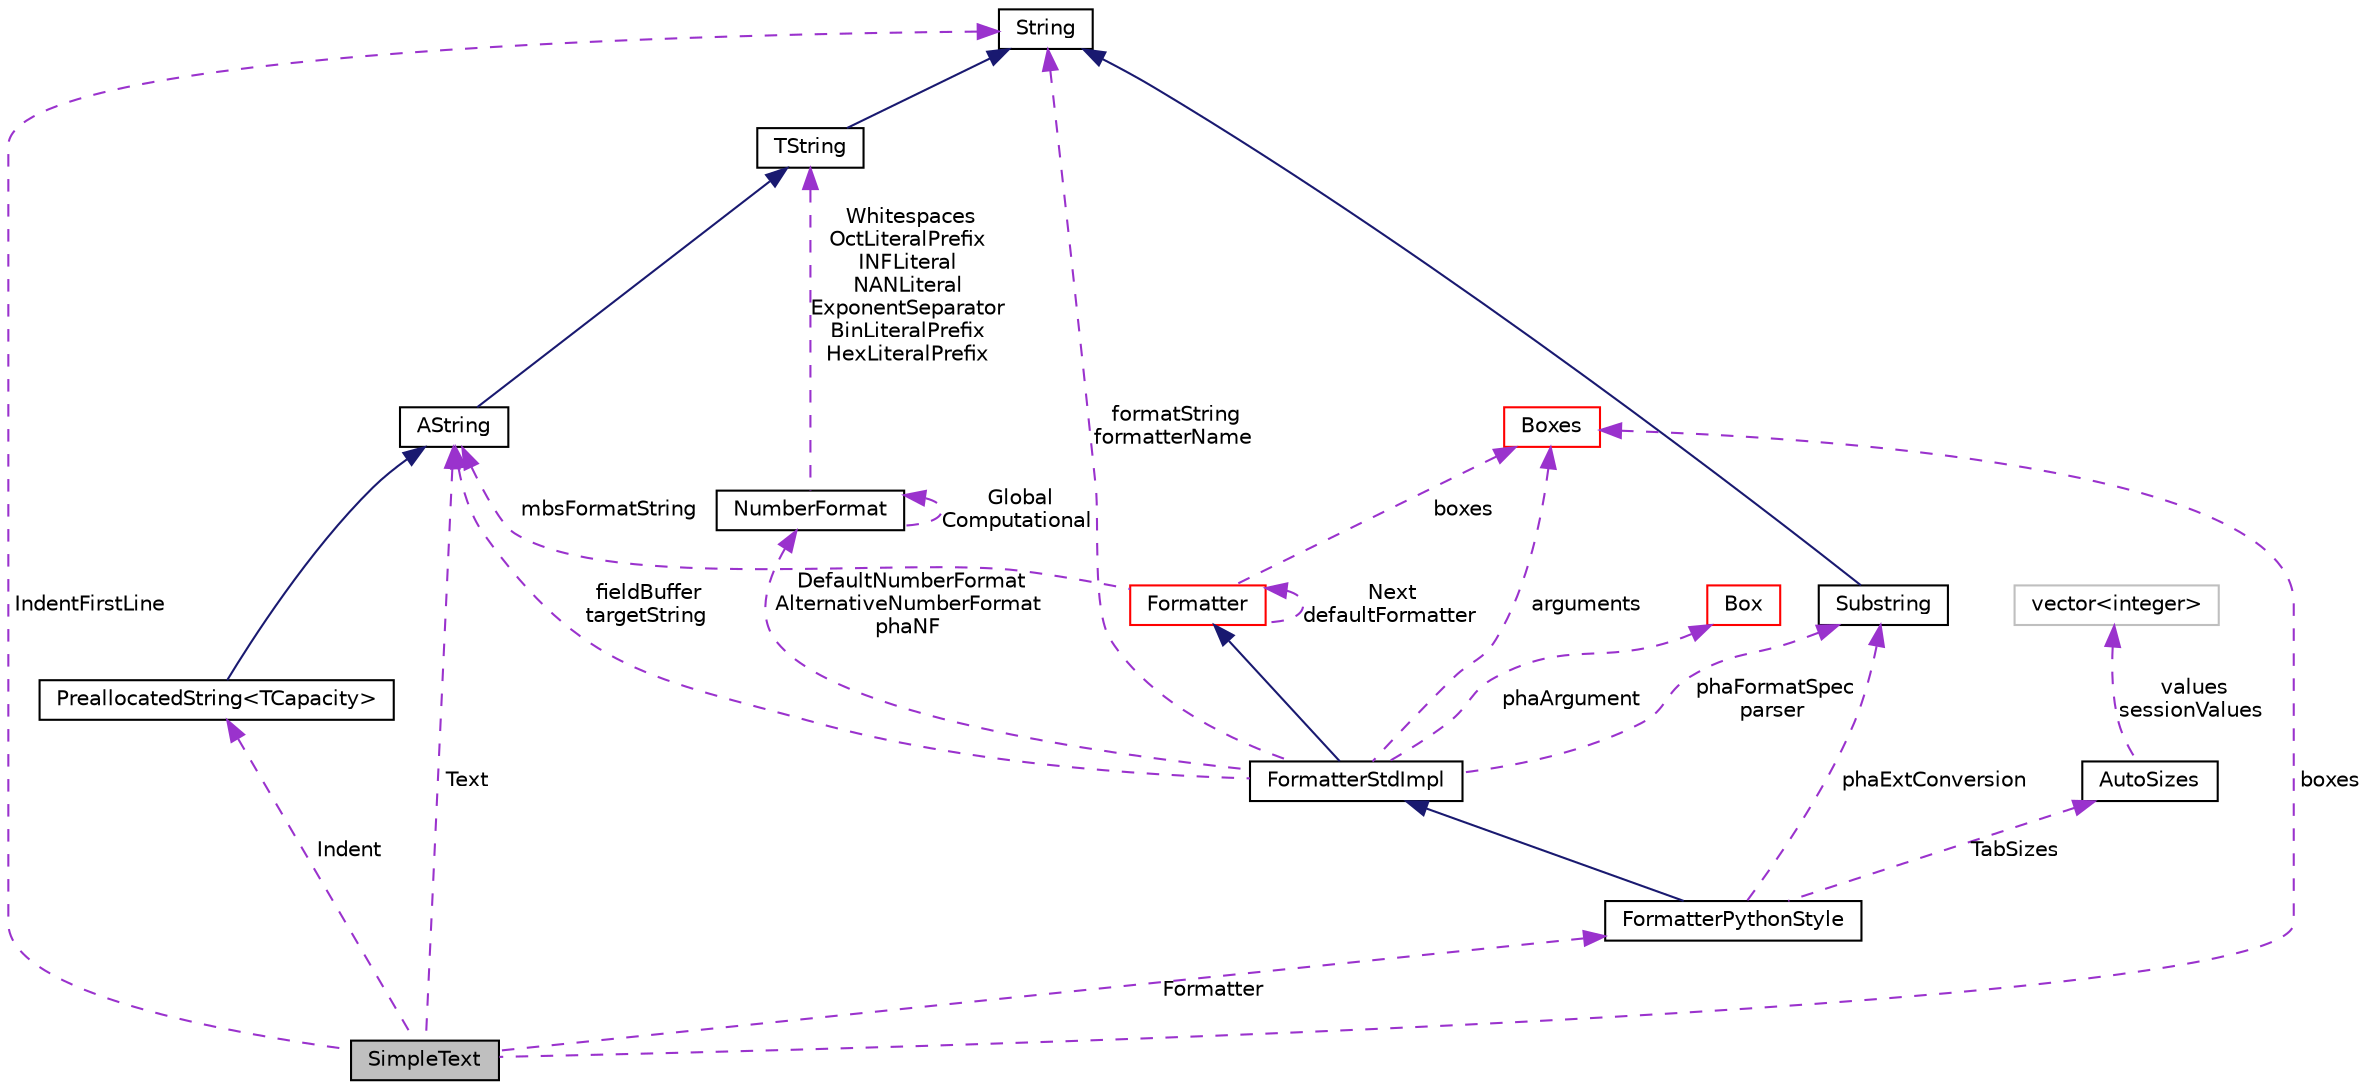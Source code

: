 digraph "SimpleText"
{
  edge [fontname="Helvetica",fontsize="10",labelfontname="Helvetica",labelfontsize="10"];
  node [fontname="Helvetica",fontsize="10",shape=record];
  Node1 [label="SimpleText",height=0.2,width=0.4,color="black", fillcolor="grey75", style="filled", fontcolor="black"];
  Node24 [label="vector\<integer\>",height=0.2,width=0.4,color="grey75", fillcolor="white", style="filled"];
  Node3 [label="PreallocatedString\<TCapacity\>",height=0.2,width=0.4,color="black", fillcolor="white", style="filled",URL="$classaworx_1_1lib_1_1strings_1_1PreallocatedString.html"];
  Node2 -> Node1 [dir="back",color="darkorchid3",fontsize="10",style="dashed",label=" IndentFirstLine" ,fontname="Helvetica"];
  Node2 -> Node5 [dir="back",color="midnightblue",fontsize="10",style="solid",fontname="Helvetica"];
  Node2 -> Node7 [dir="back",color="darkorchid3",fontsize="10",style="dashed",label=" formatString\nformatterName" ,fontname="Helvetica"];
  Node2 -> Node19 [dir="back",color="midnightblue",fontsize="10",style="solid",fontname="Helvetica"];
  Node3 -> Node1 [dir="back",color="darkorchid3",fontsize="10",style="dashed",label=" Indent" ,fontname="Helvetica"];
  Node4 -> Node1 [dir="back",color="darkorchid3",fontsize="10",style="dashed",label=" Text" ,fontname="Helvetica"];
  Node4 -> Node3 [dir="back",color="midnightblue",fontsize="10",style="solid",fontname="Helvetica"];
  Node4 -> Node7 [dir="back",color="darkorchid3",fontsize="10",style="dashed",label=" fieldBuffer\ntargetString" ,fontname="Helvetica"];
  Node4 -> Node8 [dir="back",color="darkorchid3",fontsize="10",style="dashed",label=" mbsFormatString" ,fontname="Helvetica"];
  Node5 -> Node4 [dir="back",color="midnightblue",fontsize="10",style="solid",fontname="Helvetica"];
  Node5 -> Node18 [dir="back",color="darkorchid3",fontsize="10",style="dashed",label=" Whitespaces\nOctLiteralPrefix\nINFLiteral\nNANLiteral\nExponentSeparator\nBinLiteralPrefix\nHexLiteralPrefix" ,fontname="Helvetica"];
  Node6 -> Node1 [dir="back",color="darkorchid3",fontsize="10",style="dashed",label=" Formatter" ,fontname="Helvetica"];
  Node7 -> Node6 [dir="back",color="midnightblue",fontsize="10",style="solid",fontname="Helvetica"];
  Node8 -> Node7 [dir="back",color="midnightblue",fontsize="10",style="solid",fontname="Helvetica"];
  Node8 -> Node8 [dir="back",color="darkorchid3",fontsize="10",style="dashed",label=" Next\ndefaultFormatter" ,fontname="Helvetica"];
  Node15 -> Node1 [dir="back",color="darkorchid3",fontsize="10",style="dashed",label=" boxes" ,fontname="Helvetica"];
  Node15 -> Node7 [dir="back",color="darkorchid3",fontsize="10",style="dashed",label=" arguments" ,fontname="Helvetica"];
  Node15 -> Node8 [dir="back",color="darkorchid3",fontsize="10",style="dashed",label=" boxes" ,fontname="Helvetica"];
  Node18 -> Node7 [dir="back",color="darkorchid3",fontsize="10",style="dashed",label=" DefaultNumberFormat\nAlternativeNumberFormat\nphaNF" ,fontname="Helvetica"];
  Node18 -> Node18 [dir="back",color="darkorchid3",fontsize="10",style="dashed",label=" Global\nComputational" ,fontname="Helvetica"];
  Node19 -> Node6 [dir="back",color="darkorchid3",fontsize="10",style="dashed",label=" phaExtConversion" ,fontname="Helvetica"];
  Node19 -> Node7 [dir="back",color="darkorchid3",fontsize="10",style="dashed",label=" phaFormatSpec\nparser" ,fontname="Helvetica"];
  Node20 -> Node7 [dir="back",color="darkorchid3",fontsize="10",style="dashed",label=" phaArgument" ,fontname="Helvetica"];
  Node23 -> Node6 [dir="back",color="darkorchid3",fontsize="10",style="dashed",label=" TabSizes" ,fontname="Helvetica"];
  Node24 -> Node23 [dir="back",color="darkorchid3",fontsize="10",style="dashed",label=" values\nsessionValues" ,fontname="Helvetica"];
  Node2 [label="String",height=0.2,width=0.4,color="black", fillcolor="white", style="filled",URL="$classaworx_1_1lib_1_1strings_1_1String.html"];
  Node4 [label="AString",height=0.2,width=0.4,color="black", fillcolor="white", style="filled",URL="$classaworx_1_1lib_1_1strings_1_1AString.html"];
  Node5 [label="TString",height=0.2,width=0.4,color="black", fillcolor="white", style="filled",URL="$classaworx_1_1lib_1_1strings_1_1TString.html"];
  Node6 [label="FormatterPythonStyle",height=0.2,width=0.4,color="black", fillcolor="white", style="filled",URL="$classaworx_1_1lib_1_1strings_1_1format_1_1FormatterPythonStyle.html"];
  Node7 [label="FormatterStdImpl",height=0.2,width=0.4,color="black", fillcolor="white", style="filled",URL="$classaworx_1_1lib_1_1strings_1_1format_1_1FormatterStdImpl.html"];
  Node8 [label="Formatter",height=0.2,width=0.4,color="red", fillcolor="white", style="filled",URL="$classaworx_1_1lib_1_1strings_1_1format_1_1Formatter.html"];
  Node15 [label="Boxes",height=0.2,width=0.4,color="red", fillcolor="white", style="filled",URL="$classaworx_1_1lib_1_1boxing_1_1Boxes.html"];
  Node18 [label="NumberFormat",height=0.2,width=0.4,color="black", fillcolor="white", style="filled",URL="$classaworx_1_1lib_1_1strings_1_1NumberFormat.html"];
  Node19 [label="Substring",height=0.2,width=0.4,color="black", fillcolor="white", style="filled",URL="$classaworx_1_1lib_1_1strings_1_1Substring.html"];
  Node20 [label="Box",height=0.2,width=0.4,color="red", fillcolor="white", style="filled",URL="$classaworx_1_1lib_1_1boxing_1_1Box.html"];
  Node23 [label="AutoSizes",height=0.2,width=0.4,color="black", fillcolor="white", style="filled",URL="$classaworx_1_1lib_1_1strings_1_1util_1_1AutoSizes.html"];
}

